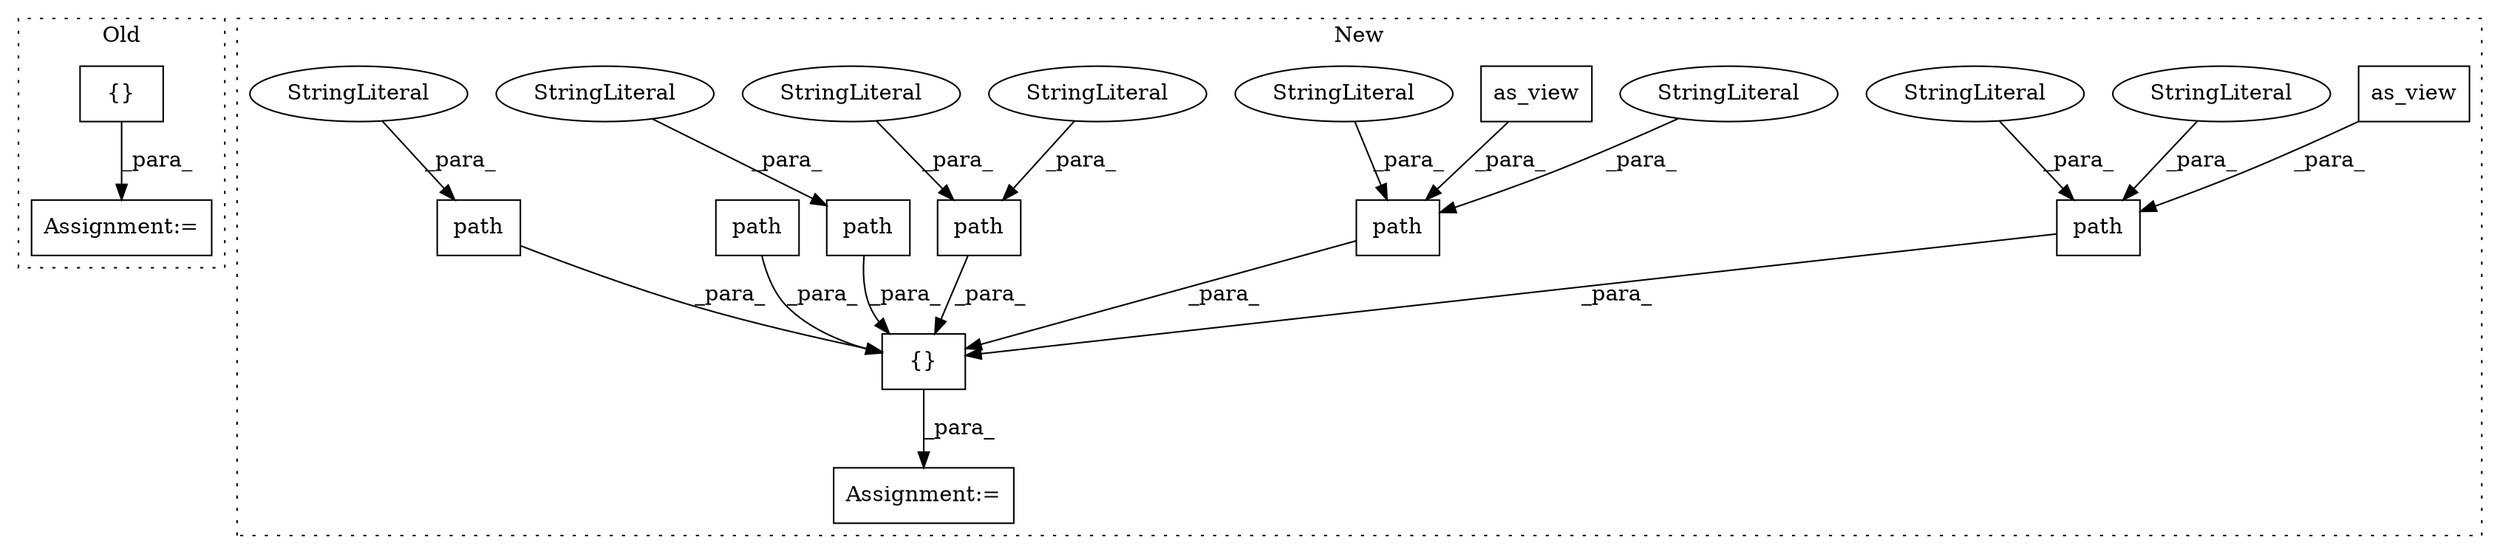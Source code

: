 digraph G {
subgraph cluster0 {
1 [label="{}" a="4" s="818,1935" l="1,1" shape="box"];
19 [label="Assignment:=" a="7" s="808" l="1" shape="box"];
label = "Old";
style="dotted";
}
subgraph cluster1 {
2 [label="as_view" a="32" s="913" l="9" shape="box"];
3 [label="{}" a="4" s="651,1489" l="1,1" shape="box"];
4 [label="path" a="32" s="1405,1488" l="5,1" shape="box"];
5 [label="StringLiteral" a="45" s="1410" l="39" shape="ellipse"];
6 [label="StringLiteral" a="45" s="1474" l="14" shape="ellipse"];
7 [label="path" a="32" s="863,935" l="5,1" shape="box"];
8 [label="StringLiteral" a="45" s="868" l="34" shape="ellipse"];
9 [label="StringLiteral" a="45" s="923" l="12" shape="ellipse"];
10 [label="as_view" a="32" s="1464" l="9" shape="box"];
11 [label="path" a="32" s="937,1028" l="5,1" shape="box"];
12 [label="StringLiteral" a="45" s="942" l="49" shape="ellipse"];
13 [label="path" a="32" s="1193,1287" l="5,1" shape="box"];
14 [label="StringLiteral" a="45" s="1014" l="14" shape="ellipse"];
15 [label="path" a="32" s="1289,1403" l="5,1" shape="box"];
16 [label="StringLiteral" a="45" s="1198" l="54" shape="ellipse"];
17 [label="path" a="32" s="652,704" l="5,1" shape="box"];
18 [label="Assignment:=" a="7" s="641" l="1" shape="box"];
20 [label="StringLiteral" a="45" s="1388" l="15" shape="ellipse"];
label = "New";
style="dotted";
}
1 -> 19 [label="_para_"];
2 -> 7 [label="_para_"];
3 -> 18 [label="_para_"];
4 -> 3 [label="_para_"];
5 -> 4 [label="_para_"];
6 -> 4 [label="_para_"];
7 -> 3 [label="_para_"];
8 -> 7 [label="_para_"];
9 -> 7 [label="_para_"];
10 -> 4 [label="_para_"];
11 -> 3 [label="_para_"];
12 -> 11 [label="_para_"];
13 -> 3 [label="_para_"];
14 -> 11 [label="_para_"];
15 -> 3 [label="_para_"];
16 -> 13 [label="_para_"];
17 -> 3 [label="_para_"];
20 -> 15 [label="_para_"];
}